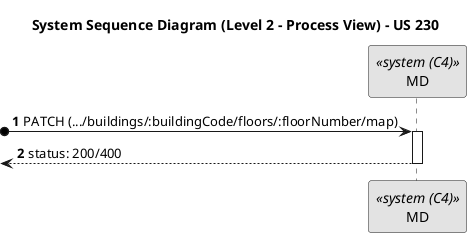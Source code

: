@startuml
skinparam monochrome true
skinparam packageStyle rectangle
skinparam shadowing false

title System Sequence Diagram (Level 2 - Process View) - US 230
autonumber

participant "MD" as MD <<system (C4)>>

?o-> MD : PATCH (.../buildings/:buildingCode/floors/:floorNumber/map)
activate MD
    <-- MD : status: 200/400
deactivate MD

@enduml
